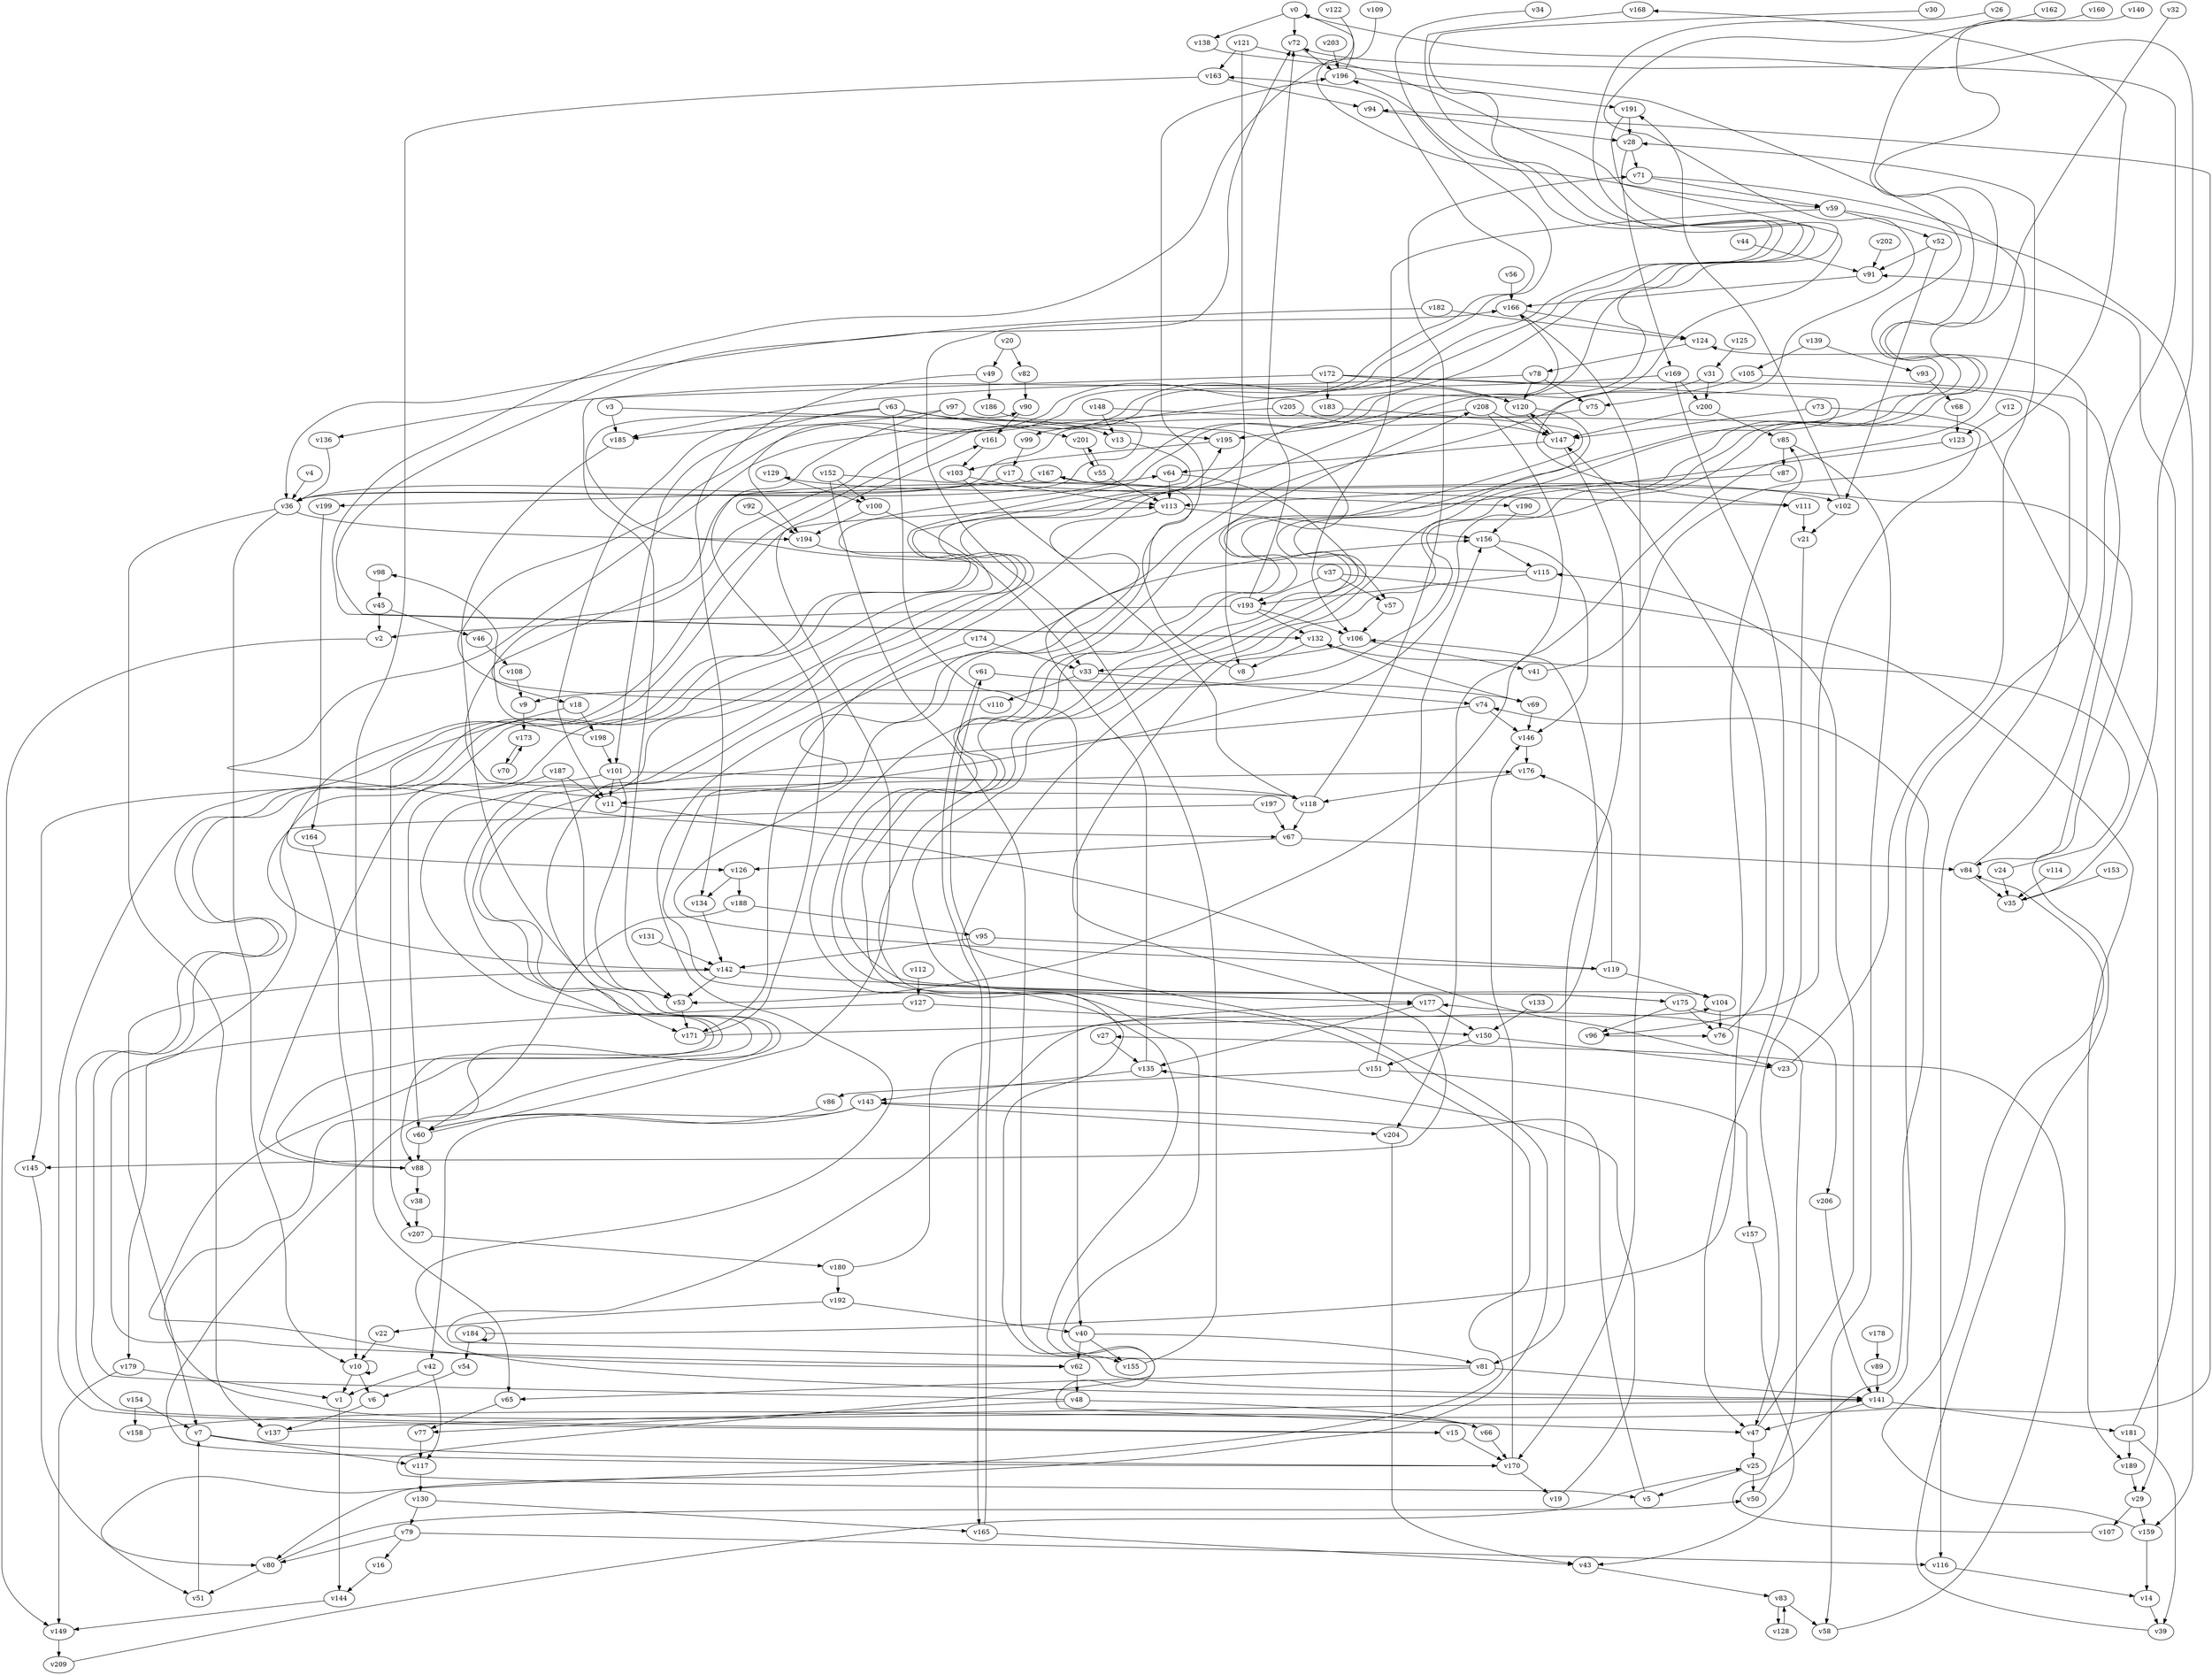 // Benchmark game 310 - 210 vertices
// time_bound: 5
// targets: v14
digraph G {
    v0 [name="v0", player=1];
    v1 [name="v1", player=1];
    v2 [name="v2", player=0];
    v3 [name="v3", player=1];
    v4 [name="v4", player=0];
    v5 [name="v5", player=1];
    v6 [name="v6", player=1];
    v7 [name="v7", player=0];
    v8 [name="v8", player=1];
    v9 [name="v9", player=0];
    v10 [name="v10", player=1];
    v11 [name="v11", player=0];
    v12 [name="v12", player=1];
    v13 [name="v13", player=0];
    v14 [name="v14", player=0, target=1];
    v15 [name="v15", player=0];
    v16 [name="v16", player=1];
    v17 [name="v17", player=0];
    v18 [name="v18", player=0];
    v19 [name="v19", player=1];
    v20 [name="v20", player=1];
    v21 [name="v21", player=0];
    v22 [name="v22", player=0];
    v23 [name="v23", player=1];
    v24 [name="v24", player=1];
    v25 [name="v25", player=0];
    v26 [name="v26", player=1];
    v27 [name="v27", player=1];
    v28 [name="v28", player=1];
    v29 [name="v29", player=1];
    v30 [name="v30", player=0];
    v31 [name="v31", player=1];
    v32 [name="v32", player=1];
    v33 [name="v33", player=1];
    v34 [name="v34", player=1];
    v35 [name="v35", player=1];
    v36 [name="v36", player=0];
    v37 [name="v37", player=1];
    v38 [name="v38", player=1];
    v39 [name="v39", player=1];
    v40 [name="v40", player=0];
    v41 [name="v41", player=1];
    v42 [name="v42", player=0];
    v43 [name="v43", player=0];
    v44 [name="v44", player=0];
    v45 [name="v45", player=1];
    v46 [name="v46", player=0];
    v47 [name="v47", player=0];
    v48 [name="v48", player=0];
    v49 [name="v49", player=1];
    v50 [name="v50", player=0];
    v51 [name="v51", player=0];
    v52 [name="v52", player=1];
    v53 [name="v53", player=0];
    v54 [name="v54", player=1];
    v55 [name="v55", player=1];
    v56 [name="v56", player=0];
    v57 [name="v57", player=1];
    v58 [name="v58", player=1];
    v59 [name="v59", player=0];
    v60 [name="v60", player=0];
    v61 [name="v61", player=1];
    v62 [name="v62", player=1];
    v63 [name="v63", player=1];
    v64 [name="v64", player=1];
    v65 [name="v65", player=1];
    v66 [name="v66", player=1];
    v67 [name="v67", player=1];
    v68 [name="v68", player=0];
    v69 [name="v69", player=1];
    v70 [name="v70", player=1];
    v71 [name="v71", player=1];
    v72 [name="v72", player=1];
    v73 [name="v73", player=1];
    v74 [name="v74", player=0];
    v75 [name="v75", player=0];
    v76 [name="v76", player=0];
    v77 [name="v77", player=1];
    v78 [name="v78", player=1];
    v79 [name="v79", player=1];
    v80 [name="v80", player=1];
    v81 [name="v81", player=1];
    v82 [name="v82", player=1];
    v83 [name="v83", player=0];
    v84 [name="v84", player=1];
    v85 [name="v85", player=0];
    v86 [name="v86", player=1];
    v87 [name="v87", player=1];
    v88 [name="v88", player=1];
    v89 [name="v89", player=0];
    v90 [name="v90", player=1];
    v91 [name="v91", player=1];
    v92 [name="v92", player=1];
    v93 [name="v93", player=0];
    v94 [name="v94", player=1];
    v95 [name="v95", player=1];
    v96 [name="v96", player=0];
    v97 [name="v97", player=1];
    v98 [name="v98", player=1];
    v99 [name="v99", player=1];
    v100 [name="v100", player=0];
    v101 [name="v101", player=0];
    v102 [name="v102", player=1];
    v103 [name="v103", player=0];
    v104 [name="v104", player=0];
    v105 [name="v105", player=1];
    v106 [name="v106", player=0];
    v107 [name="v107", player=1];
    v108 [name="v108", player=1];
    v109 [name="v109", player=0];
    v110 [name="v110", player=0];
    v111 [name="v111", player=0];
    v112 [name="v112", player=0];
    v113 [name="v113", player=1];
    v114 [name="v114", player=0];
    v115 [name="v115", player=1];
    v116 [name="v116", player=1];
    v117 [name="v117", player=1];
    v118 [name="v118", player=1];
    v119 [name="v119", player=0];
    v120 [name="v120", player=1];
    v121 [name="v121", player=1];
    v122 [name="v122", player=0];
    v123 [name="v123", player=0];
    v124 [name="v124", player=0];
    v125 [name="v125", player=0];
    v126 [name="v126", player=1];
    v127 [name="v127", player=0];
    v128 [name="v128", player=0];
    v129 [name="v129", player=0];
    v130 [name="v130", player=1];
    v131 [name="v131", player=0];
    v132 [name="v132", player=1];
    v133 [name="v133", player=0];
    v134 [name="v134", player=0];
    v135 [name="v135", player=0];
    v136 [name="v136", player=0];
    v137 [name="v137", player=1];
    v138 [name="v138", player=0];
    v139 [name="v139", player=1];
    v140 [name="v140", player=1];
    v141 [name="v141", player=1];
    v142 [name="v142", player=0];
    v143 [name="v143", player=1];
    v144 [name="v144", player=1];
    v145 [name="v145", player=0];
    v146 [name="v146", player=1];
    v147 [name="v147", player=1];
    v148 [name="v148", player=0];
    v149 [name="v149", player=0];
    v150 [name="v150", player=1];
    v151 [name="v151", player=1];
    v152 [name="v152", player=1];
    v153 [name="v153", player=1];
    v154 [name="v154", player=0];
    v155 [name="v155", player=1];
    v156 [name="v156", player=0];
    v157 [name="v157", player=1];
    v158 [name="v158", player=0];
    v159 [name="v159", player=1];
    v160 [name="v160", player=0];
    v161 [name="v161", player=0];
    v162 [name="v162", player=1];
    v163 [name="v163", player=1];
    v164 [name="v164", player=0];
    v165 [name="v165", player=1];
    v166 [name="v166", player=1];
    v167 [name="v167", player=1];
    v168 [name="v168", player=0];
    v169 [name="v169", player=0];
    v170 [name="v170", player=1];
    v171 [name="v171", player=0];
    v172 [name="v172", player=1];
    v173 [name="v173", player=1];
    v174 [name="v174", player=0];
    v175 [name="v175", player=1];
    v176 [name="v176", player=1];
    v177 [name="v177", player=1];
    v178 [name="v178", player=0];
    v179 [name="v179", player=1];
    v180 [name="v180", player=1];
    v181 [name="v181", player=0];
    v182 [name="v182", player=1];
    v183 [name="v183", player=1];
    v184 [name="v184", player=1];
    v185 [name="v185", player=1];
    v186 [name="v186", player=0];
    v187 [name="v187", player=0];
    v188 [name="v188", player=0];
    v189 [name="v189", player=0];
    v190 [name="v190", player=0];
    v191 [name="v191", player=1];
    v192 [name="v192", player=0];
    v193 [name="v193", player=0];
    v194 [name="v194", player=0];
    v195 [name="v195", player=0];
    v196 [name="v196", player=0];
    v197 [name="v197", player=1];
    v198 [name="v198", player=0];
    v199 [name="v199", player=1];
    v200 [name="v200", player=1];
    v201 [name="v201", player=0];
    v202 [name="v202", player=0];
    v203 [name="v203", player=1];
    v204 [name="v204", player=0];
    v205 [name="v205", player=0];
    v206 [name="v206", player=1];
    v207 [name="v207", player=0];
    v208 [name="v208", player=1];
    v209 [name="v209", player=1];

    v0 -> v72;
    v1 -> v144;
    v2 -> v149;
    v3 -> v175 [constraint="t mod 3 == 2"];
    v4 -> v36;
    v5 -> v143;
    v6 -> v137;
    v7 -> v170 [constraint="t mod 3 == 0"];
    v8 -> v196;
    v9 -> v173;
    v10 -> v10 [constraint="t >= 3"];
    v11 -> v23 [constraint="t >= 3"];
    v12 -> v123;
    v13 -> v88 [constraint="t >= 4"];
    v14 -> v39;
    v15 -> v161 [constraint="t mod 4 == 0"];
    v16 -> v144;
    v17 -> v36;
    v18 -> v207;
    v19 -> v135;
    v20 -> v82;
    v21 -> v47;
    v22 -> v10;
    v23 -> v28;
    v24 -> v132 [constraint="t >= 2"];
    v25 -> v50;
    v26 -> v62 [constraint="t < 8"];
    v27 -> v135;
    v28 -> v169;
    v29 -> v107;
    v30 -> v99 [constraint="t < 7"];
    v31 -> v141 [constraint="t >= 4"];
    v32 -> v11 [constraint="t < 11"];
    v33 -> v74;
    v34 -> v67 [constraint="t mod 2 == 0"];
    v35 -> v0 [constraint="t >= 2"];
    v36 -> v194;
    v37 -> v189;
    v38 -> v207;
    v39 -> v129 [constraint="t >= 5"];
    v40 -> v62;
    v41 -> v168 [constraint="t >= 2"];
    v42 -> v117;
    v43 -> v83;
    v44 -> v91;
    v45 -> v46;
    v46 -> v108;
    v47 -> v115;
    v48 -> v166 [constraint="t >= 5"];
    v49 -> v186;
    v50 -> v177;
    v51 -> v7;
    v52 -> v102;
    v53 -> v171;
    v54 -> v6;
    v55 -> v201 [constraint="t mod 4 == 0"];
    v56 -> v166;
    v57 -> v106 [constraint="t < 8"];
    v58 -> v27 [constraint="t mod 5 == 0"];
    v59 -> v159;
    v60 -> v88;
    v61 -> v165;
    v62 -> v48;
    v63 -> v101;
    v64 -> v113;
    v65 -> v77;
    v66 -> v176 [constraint="t mod 2 == 0"];
    v67 -> v126;
    v68 -> v123;
    v69 -> v146;
    v70 -> v173 [constraint="t mod 5 == 3"];
    v71 -> v53 [constraint="t mod 2 == 1"];
    v72 -> v196;
    v73 -> v147;
    v74 -> v62 [constraint="t < 10"];
    v75 -> v36 [constraint="t >= 5"];
    v76 -> v147;
    v77 -> v117;
    v78 -> v75;
    v79 -> v116;
    v80 -> v50 [constraint="t mod 3 == 0"];
    v81 -> v104 [constraint="t < 14"];
    v82 -> v90;
    v83 -> v58;
    v84 -> v72;
    v85 -> v58;
    v86 -> v60;
    v87 -> v113 [constraint="t >= 4"];
    v88 -> v195 [constraint="t mod 2 == 0"];
    v89 -> v141;
    v90 -> v161;
    v91 -> v166;
    v92 -> v194;
    v93 -> v68;
    v94 -> v28;
    v95 -> v142;
    v96 -> v76 [constraint="t mod 5 == 1"];
    v97 -> v18 [constraint="t >= 1"];
    v98 -> v45;
    v99 -> v17;
    v100 -> v33;
    v101 -> v145;
    v102 -> v21;
    v103 -> v118;
    v104 -> v76;
    v105 -> v84 [constraint="t < 13"];
    v106 -> v41;
    v107 -> v74 [constraint="t >= 4"];
    v108 -> v9;
    v109 -> v59 [constraint="t mod 5 == 4"];
    v110 -> v163 [constraint="t >= 5"];
    v111 -> v21;
    v112 -> v127;
    v113 -> v104 [constraint="t mod 5 == 1"];
    v114 -> v35;
    v115 -> v90 [constraint="t >= 2"];
    v116 -> v14;
    v117 -> v130;
    v118 -> v196 [constraint="t >= 4"];
    v119 -> v167 [constraint="t mod 4 == 0"];
    v120 -> v80 [constraint="t mod 4 == 2"];
    v121 -> v170 [constraint="t >= 1"];
    v122 -> v132 [constraint="t mod 5 == 3"];
    v123 -> v175 [constraint="t >= 5"];
    v124 -> v78;
    v125 -> v31;
    v126 -> v188;
    v127 -> v150;
    v128 -> v83 [constraint="t < 13"];
    v129 -> v100;
    v130 -> v165;
    v131 -> v142;
    v132 -> v72 [constraint="t >= 5"];
    v133 -> v150;
    v134 -> v142;
    v135 -> v156;
    v136 -> v36;
    v137 -> v141 [constraint="t mod 5 == 2"];
    v138 -> v80 [constraint="t >= 4"];
    v139 -> v105;
    v140 -> v9 [constraint="t >= 5"];
    v141 -> v208 [constraint="t < 8"];
    v142 -> v177;
    v143 -> v60;
    v144 -> v149;
    v145 -> v51;
    v146 -> v176;
    v147 -> v64;
    v148 -> v96 [constraint="t >= 2"];
    v149 -> v209;
    v150 -> v23;
    v151 -> v86;
    v152 -> v100;
    v153 -> v35;
    v154 -> v158;
    v155 -> v166;
    v156 -> v146;
    v157 -> v43;
    v158 -> v94 [constraint="t >= 2"];
    v159 -> v84 [constraint="t >= 1"];
    v160 -> v145 [constraint="t mod 4 == 2"];
    v161 -> v103;
    v162 -> v111 [constraint="t >= 2"];
    v163 -> v65;
    v164 -> v10;
    v165 -> v61 [constraint="t mod 3 == 0"];
    v166 -> v124;
    v167 -> v199;
    v168 -> v126 [constraint="t < 12"];
    v169 -> v185;
    v170 -> v146;
    v171 -> v106 [constraint="t mod 5 == 3"];
    v172 -> v5 [constraint="t < 9"];
    v173 -> v70;
    v174 -> v171;
    v175 -> v76;
    v176 -> v118;
    v177 -> v150;
    v178 -> v89;
    v179 -> v1;
    v180 -> v192;
    v181 -> v189;
    v182 -> v124;
    v183 -> v47 [constraint="t mod 3 == 0"];
    v184 -> v85 [constraint="t >= 3"];
    v185 -> v171;
    v186 -> v36 [constraint="t mod 4 == 3"];
    v187 -> v11;
    v188 -> v95;
    v189 -> v29;
    v190 -> v156;
    v191 -> v88 [constraint="t < 6"];
    v192 -> v22;
    v193 -> v2;
    v194 -> v15 [constraint="t < 7"];
    v195 -> v103 [constraint="t >= 5"];
    v196 -> v0;
    v197 -> v142 [constraint="t mod 4 == 3"];
    v198 -> v98 [constraint="t mod 3 == 1"];
    v199 -> v164;
    v200 -> v147;
    v201 -> v55;
    v202 -> v91;
    v203 -> v196;
    v204 -> v43;
    v205 -> v194;
    v206 -> v141;
    v207 -> v180;
    v208 -> v204;
    v209 -> v25 [constraint="t < 13"];
    v121 -> v8;
    v74 -> v146;
    v141 -> v47;
    v197 -> v67;
    v71 -> v59;
    v139 -> v93;
    v25 -> v5;
    v33 -> v110;
    v79 -> v16;
    v18 -> v198;
    v83 -> v128;
    v80 -> v51;
    v97 -> v195;
    v40 -> v155;
    v40 -> v81;
    v141 -> v181;
    v24 -> v35;
    v85 -> v87;
    v118 -> v71;
    v148 -> v13;
    v88 -> v38;
    v36 -> v10;
    v198 -> v101;
    v113 -> v156;
    v182 -> v36;
    v200 -> v85;
    v119 -> v104;
    v121 -> v163;
    v147 -> v81;
    v79 -> v80;
    v120 -> v147;
    v17 -> v111;
    v175 -> v206;
    v152 -> v190;
    v143 -> v204;
    v52 -> v91;
    v175 -> v96;
    v188 -> v60;
    v101 -> v118;
    v48 -> v66;
    v7 -> v117;
    v193 -> v72;
    v126 -> v134;
    v208 -> v195;
    v84 -> v35;
    v15 -> v170;
    v103 -> v113;
    v152 -> v155;
    v180 -> v177;
    v10 -> v6;
    v151 -> v156;
    v102 -> v191;
    v36 -> v137;
    v142 -> v7;
    v130 -> v79;
    v118 -> v67;
    v151 -> v157;
    v37 -> v193;
    v187 -> v53;
    v184 -> v184;
    v64 -> v57;
    v95 -> v119;
    v193 -> v132;
    v187 -> v60;
    v154 -> v7;
    v100 -> v194;
    v63 -> v201;
    v196 -> v191;
    v165 -> v43;
    v20 -> v49;
    v119 -> v176;
    v167 -> v102;
    v63 -> v40;
    v42 -> v1;
    v115 -> v193;
    v101 -> v11;
    v81 -> v141;
    v141 -> v124;
    v174 -> v33;
    v193 -> v106;
    v28 -> v71;
    v127 -> v179;
    v191 -> v28;
    v184 -> v54;
    v169 -> v47;
    v159 -> v14;
    v47 -> v25;
    v169 -> v200;
    v166 -> v170;
    v59 -> v52;
    v59 -> v106;
    v132 -> v8;
    v45 -> v2;
    v181 -> v91;
    v150 -> v151;
    v78 -> v120;
    v37 -> v57;
    v172 -> v120;
    v67 -> v84;
    v205 -> v147;
    v73 -> v29;
    v60 -> v113;
    v179 -> v149;
    v61 -> v69;
    v181 -> v39;
    v29 -> v159;
    v156 -> v115;
    v172 -> v53;
    v147 -> v120;
    v10 -> v1;
    v163 -> v94;
    v172 -> v116;
    v170 -> v19;
    v106 -> v33;
    v105 -> v75;
    v208 -> v147;
    v97 -> v185;
    v48 -> v77;
    v142 -> v53;
    v66 -> v170;
    v177 -> v135;
    v171 -> v64;
    v55 -> v113;
    v143 -> v42;
    v172 -> v183;
    v63 -> v11;
    v135 -> v143;
    v3 -> v185;
    v101 -> v53;
    v192 -> v40;
    v132 -> v69;
    v0 -> v138;
    v78 -> v136;
    v63 -> v13;
    v81 -> v65;
    v31 -> v200;
    v49 -> v134;
}
